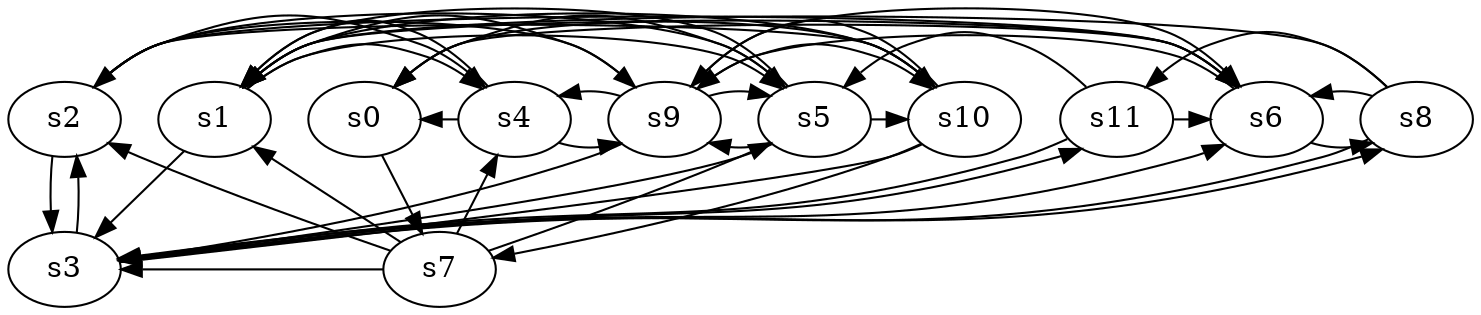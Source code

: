 digraph game_0668_complex_12 {
    s0 [name="s0", player=1];
    s1 [name="s1", player=1];
    s2 [name="s2", player=1];
    s3 [name="s3", player=1];
    s4 [name="s4", player=1, target=1];
    s5 [name="s5", player=1, target=1];
    s6 [name="s6", player=1, target=1];
    s7 [name="s7", player=1];
    s8 [name="s8", player=1];
    s9 [name="s9", player=1];
    s10 [name="s10", player=0];
    s11 [name="s11", player=0];

    s0 -> s6 [constraint="!(time % 2 == 0)"];
    s0 -> s7;
    s1 -> s3 [constraint="time % 8 == 6"];
    s1 -> s4 [constraint="time % 4 == 1 && time % 3 == 0"];
    s1 -> s5 [constraint="!(time % 3 == 1)"];
    s1 -> s9 [constraint="time % 2 == 0 || time % 4 == 1"];
    s2 -> s3;
    s2 -> s4 [constraint="!(time % 5 == 1)"];
    s2 -> s5 [constraint="!(time % 3 == 0)"];
    s2 -> s6 [constraint="!(time % 5 == 0)"];
    s2 -> s10 [constraint="time % 3 == 1 && time % 4 == 3"];
    s3 -> s2 [constraint="!(time % 6 == 3)"];
    s3 -> s6 [constraint="time % 4 == 3 || time % 2 == 1"];
    s3 -> s8 [constraint="!(time % 4 == 0)"];
    s3 -> s11 [constraint="time % 2 == 1"];
    s4 -> s0 [constraint="!(time % 4 == 1)"];
    s4 -> s1 [constraint="time == 1 || time == 6 || time == 7 || time == 10 || time == 16"];
    s4 -> s9 [constraint="time == 2 || time == 3 || time == 11"];
    s5 -> s0 [constraint="time % 2 == 0 && time % 4 == 1"];
    s5 -> s1 [constraint="time == 12 || time == 17 || time == 18"];
    s5 -> s3 [constraint="time % 5 == 4 || time % 4 == 2"];
    s5 -> s9 [constraint="time % 8 == 7"];
    s5 -> s10 [constraint="!(time % 2 == 1)"];
    s6 -> s1 [constraint="!(time % 6 == 4)"];
    s6 -> s8 [constraint="time % 8 == 3"];
    s6 -> s9 [constraint="time % 4 == 2 || time % 5 == 4"];
    s7 -> s1 [constraint="!(time % 3 == 2)"];
    s7 -> s2 [constraint="time % 3 == 2 && time % 5 == 0"];
    s7 -> s3 [constraint="time % 2 == 1 || time % 2 == 1"];
    s7 -> s4 [constraint="!(time % 2 == 0)"];
    s7 -> s5 [constraint="time % 5 == 0"];
    s8 -> s1 [constraint="time % 3 == 0 || time % 3 == 1"];
    s8 -> s3 [constraint="time % 4 == 1 || time % 4 == 1"];
    s8 -> s6 [constraint="time == 6 || time == 11 || time == 15"];
    s8 -> s11 [constraint="time % 3 == 1 && time % 5 == 4"];
    s9 -> s2 [constraint="time % 4 == 3 || time % 5 == 4"];
    s9 -> s3 [constraint="time == 5 || time == 6 || time == 7 || time == 8 || time == 16"];
    s9 -> s4 [constraint="time % 4 == 0 && time % 4 == 3"];
    s9 -> s5 [constraint="!(time % 3 == 1)"];
    s9 -> s6 [constraint="!(time % 4 == 1)"];
    s9 -> s10 [constraint="time == 5 || time == 14 || time == 24"];
    s10 -> s0 [constraint="time % 5 == 4 || time % 5 == 1"];
    s10 -> s1 [constraint="time % 4 == 3"];
    s10 -> s3 [constraint="!(time % 2 == 0)"];
    s10 -> s7;
    s10 -> s9 [constraint="time % 2 == 0"];
    s11 -> s3 [constraint="time % 7 == 5"];
    s11 -> s5 [constraint="time % 8 == 4"];
    s11 -> s6 [constraint="time % 6 == 5"];
}
